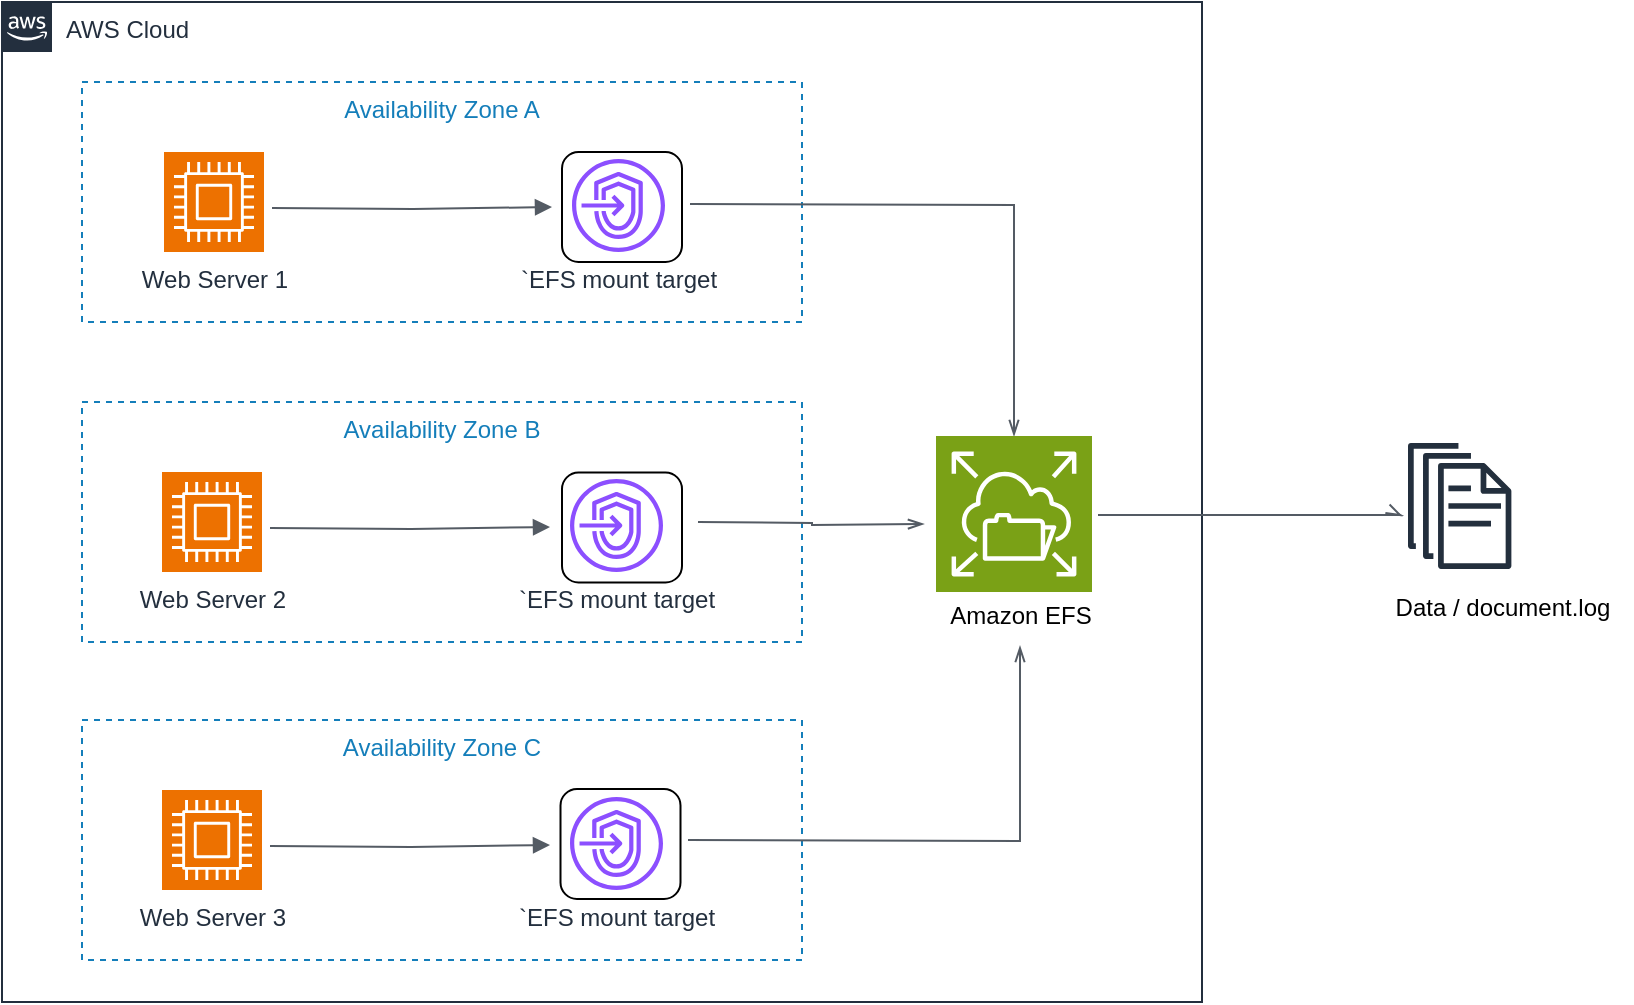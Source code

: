 <mxfile version="28.1.0">
  <diagram name="Page-1" id="k_kFskfEw7Nd8BAmwSeA">
    <mxGraphModel dx="1042" dy="1618" grid="1" gridSize="10" guides="1" tooltips="1" connect="1" arrows="1" fold="1" page="1" pageScale="1" pageWidth="850" pageHeight="1100" background="#ffffff" math="0" shadow="0">
      <root>
        <mxCell id="0" />
        <mxCell id="1" parent="0" />
        <mxCell id="9Ki3CJH-6ZAXd2fhacaG-21" value="" style="rounded=1;whiteSpace=wrap;html=1;" vertex="1" parent="1">
          <mxGeometry x="320" y="195.25" width="60" height="55" as="geometry" />
        </mxCell>
        <mxCell id="9Ki3CJH-6ZAXd2fhacaG-1" value="AWS Cloud" style="points=[[0,0],[0.25,0],[0.5,0],[0.75,0],[1,0],[1,0.25],[1,0.5],[1,0.75],[1,1],[0.75,1],[0.5,1],[0.25,1],[0,1],[0,0.75],[0,0.5],[0,0.25]];outlineConnect=0;gradientColor=none;html=1;whiteSpace=wrap;fontSize=12;fontStyle=0;container=1;pointerEvents=0;collapsible=0;recursiveResize=0;shape=mxgraph.aws4.group;grIcon=mxgraph.aws4.group_aws_cloud_alt;strokeColor=#232F3E;fillColor=none;verticalAlign=top;align=left;spacingLeft=30;fontColor=#232F3E;dashed=0;" vertex="1" parent="1">
          <mxGeometry x="40" y="-40" width="600" height="500" as="geometry" />
        </mxCell>
        <mxCell id="9Ki3CJH-6ZAXd2fhacaG-3" value="Availability Zone A" style="fillColor=none;strokeColor=#147EBA;dashed=1;verticalAlign=top;fontStyle=0;fontColor=#147EBA;whiteSpace=wrap;html=1;" vertex="1" parent="9Ki3CJH-6ZAXd2fhacaG-1">
          <mxGeometry x="40" y="40" width="360" height="120" as="geometry" />
        </mxCell>
        <mxCell id="9Ki3CJH-6ZAXd2fhacaG-7" value="Web Server 1" style="sketch=0;points=[[0,0,0],[0.25,0,0],[0.5,0,0],[0.75,0,0],[1,0,0],[0,1,0],[0.25,1,0],[0.5,1,0],[0.75,1,0],[1,1,0],[0,0.25,0],[0,0.5,0],[0,0.75,0],[1,0.25,0],[1,0.5,0],[1,0.75,0]];outlineConnect=0;fontColor=#232F3E;fillColor=#ED7100;strokeColor=#ffffff;dashed=0;verticalLabelPosition=bottom;verticalAlign=top;align=center;html=1;fontSize=12;fontStyle=0;aspect=fixed;shape=mxgraph.aws4.resourceIcon;resIcon=mxgraph.aws4.compute;" vertex="1" parent="9Ki3CJH-6ZAXd2fhacaG-1">
          <mxGeometry x="81" y="75" width="50" height="50" as="geometry" />
        </mxCell>
        <mxCell id="9Ki3CJH-6ZAXd2fhacaG-10" value="" style="rounded=1;whiteSpace=wrap;html=1;" vertex="1" parent="9Ki3CJH-6ZAXd2fhacaG-1">
          <mxGeometry x="280" y="75" width="60" height="55" as="geometry" />
        </mxCell>
        <mxCell id="9Ki3CJH-6ZAXd2fhacaG-9" value="`EFS mount target" style="sketch=0;outlineConnect=0;fontColor=#232F3E;gradientColor=none;fillColor=#8C4FFF;strokeColor=none;dashed=0;verticalLabelPosition=bottom;verticalAlign=top;align=center;html=1;fontSize=12;fontStyle=0;aspect=fixed;pointerEvents=1;shape=mxgraph.aws4.endpoints;" vertex="1" parent="9Ki3CJH-6ZAXd2fhacaG-1">
          <mxGeometry x="285" y="78.5" width="46.5" height="46.5" as="geometry" />
        </mxCell>
        <mxCell id="9Ki3CJH-6ZAXd2fhacaG-12" value="" style="edgeStyle=orthogonalEdgeStyle;html=1;endArrow=block;elbow=vertical;startArrow=none;endFill=1;strokeColor=#545B64;rounded=0;entryX=0;entryY=0.5;entryDx=0;entryDy=0;" edge="1" parent="9Ki3CJH-6ZAXd2fhacaG-1">
          <mxGeometry width="100" relative="1" as="geometry">
            <mxPoint x="135" y="103" as="sourcePoint" />
            <mxPoint x="275" y="102.5" as="targetPoint" />
          </mxGeometry>
        </mxCell>
        <mxCell id="9Ki3CJH-6ZAXd2fhacaG-27" value="" style="edgeStyle=orthogonalEdgeStyle;html=1;endArrow=openThin;elbow=vertical;startArrow=none;endFill=0;strokeColor=#545B64;rounded=0;" edge="1" parent="9Ki3CJH-6ZAXd2fhacaG-1" target="9Ki3CJH-6ZAXd2fhacaG-8">
          <mxGeometry width="100" relative="1" as="geometry">
            <mxPoint x="344" y="101" as="sourcePoint" />
            <mxPoint x="444" y="101" as="targetPoint" />
          </mxGeometry>
        </mxCell>
        <mxCell id="9Ki3CJH-6ZAXd2fhacaG-5" value="Availability Zone B" style="fillColor=none;strokeColor=#147EBA;dashed=1;verticalAlign=top;fontStyle=0;fontColor=#147EBA;whiteSpace=wrap;html=1;" vertex="1" parent="1">
          <mxGeometry x="80" y="160" width="360" height="120" as="geometry" />
        </mxCell>
        <mxCell id="9Ki3CJH-6ZAXd2fhacaG-6" value="Availability Zone C" style="fillColor=none;strokeColor=#147EBA;dashed=1;verticalAlign=top;fontStyle=0;fontColor=#147EBA;whiteSpace=wrap;html=1;" vertex="1" parent="1">
          <mxGeometry x="80" y="319" width="360" height="120" as="geometry" />
        </mxCell>
        <mxCell id="9Ki3CJH-6ZAXd2fhacaG-8" value="" style="sketch=0;points=[[0,0,0],[0.25,0,0],[0.5,0,0],[0.75,0,0],[1,0,0],[0,1,0],[0.25,1,0],[0.5,1,0],[0.75,1,0],[1,1,0],[0,0.25,0],[0,0.5,0],[0,0.75,0],[1,0.25,0],[1,0.5,0],[1,0.75,0]];outlineConnect=0;fontColor=#232F3E;fillColor=#7AA116;strokeColor=#ffffff;dashed=0;verticalLabelPosition=bottom;verticalAlign=top;align=center;html=1;fontSize=12;fontStyle=0;aspect=fixed;shape=mxgraph.aws4.resourceIcon;resIcon=mxgraph.aws4.elastic_file_system;" vertex="1" parent="1">
          <mxGeometry x="507" y="177" width="78" height="78" as="geometry" />
        </mxCell>
        <mxCell id="9Ki3CJH-6ZAXd2fhacaG-17" value="Amazon EFS" style="text;html=1;align=center;verticalAlign=middle;resizable=0;points=[];autosize=1;strokeColor=none;fillColor=none;" vertex="1" parent="1">
          <mxGeometry x="504" y="252" width="90" height="30" as="geometry" />
        </mxCell>
        <mxCell id="9Ki3CJH-6ZAXd2fhacaG-18" value="Web Server 2" style="sketch=0;points=[[0,0,0],[0.25,0,0],[0.5,0,0],[0.75,0,0],[1,0,0],[0,1,0],[0.25,1,0],[0.5,1,0],[0.75,1,0],[1,1,0],[0,0.25,0],[0,0.5,0],[0,0.75,0],[1,0.25,0],[1,0.5,0],[1,0.75,0]];outlineConnect=0;fontColor=#232F3E;fillColor=#ED7100;strokeColor=#ffffff;dashed=0;verticalLabelPosition=bottom;verticalAlign=top;align=center;html=1;fontSize=12;fontStyle=0;aspect=fixed;shape=mxgraph.aws4.resourceIcon;resIcon=mxgraph.aws4.compute;" vertex="1" parent="1">
          <mxGeometry x="120" y="195" width="50" height="50" as="geometry" />
        </mxCell>
        <mxCell id="9Ki3CJH-6ZAXd2fhacaG-19" value="`EFS mount target" style="sketch=0;outlineConnect=0;fontColor=#232F3E;gradientColor=none;fillColor=#8C4FFF;strokeColor=none;dashed=0;verticalLabelPosition=bottom;verticalAlign=top;align=center;html=1;fontSize=12;fontStyle=0;aspect=fixed;pointerEvents=1;shape=mxgraph.aws4.endpoints;" vertex="1" parent="1">
          <mxGeometry x="324" y="198.5" width="46.5" height="46.5" as="geometry" />
        </mxCell>
        <mxCell id="9Ki3CJH-6ZAXd2fhacaG-20" value="" style="edgeStyle=orthogonalEdgeStyle;html=1;endArrow=block;elbow=vertical;startArrow=none;endFill=1;strokeColor=#545B64;rounded=0;entryX=0;entryY=0.5;entryDx=0;entryDy=0;" edge="1" parent="1">
          <mxGeometry width="100" relative="1" as="geometry">
            <mxPoint x="174" y="223" as="sourcePoint" />
            <mxPoint x="314" y="222.5" as="targetPoint" />
          </mxGeometry>
        </mxCell>
        <mxCell id="9Ki3CJH-6ZAXd2fhacaG-22" value="Web Server 3" style="sketch=0;points=[[0,0,0],[0.25,0,0],[0.5,0,0],[0.75,0,0],[1,0,0],[0,1,0],[0.25,1,0],[0.5,1,0],[0.75,1,0],[1,1,0],[0,0.25,0],[0,0.5,0],[0,0.75,0],[1,0.25,0],[1,0.5,0],[1,0.75,0]];outlineConnect=0;fontColor=#232F3E;fillColor=#ED7100;strokeColor=#ffffff;dashed=0;verticalLabelPosition=bottom;verticalAlign=top;align=center;html=1;fontSize=12;fontStyle=0;aspect=fixed;shape=mxgraph.aws4.resourceIcon;resIcon=mxgraph.aws4.compute;" vertex="1" parent="1">
          <mxGeometry x="120" y="354" width="50" height="50" as="geometry" />
        </mxCell>
        <mxCell id="9Ki3CJH-6ZAXd2fhacaG-25" value="" style="rounded=1;whiteSpace=wrap;html=1;" vertex="1" parent="1">
          <mxGeometry x="319.25" y="353.5" width="60" height="55" as="geometry" />
        </mxCell>
        <mxCell id="9Ki3CJH-6ZAXd2fhacaG-23" value="`EFS mount target" style="sketch=0;outlineConnect=0;fontColor=#232F3E;gradientColor=none;fillColor=#8C4FFF;strokeColor=none;dashed=0;verticalLabelPosition=bottom;verticalAlign=top;align=center;html=1;fontSize=12;fontStyle=0;aspect=fixed;pointerEvents=1;shape=mxgraph.aws4.endpoints;" vertex="1" parent="1">
          <mxGeometry x="324" y="357.5" width="46.5" height="46.5" as="geometry" />
        </mxCell>
        <mxCell id="9Ki3CJH-6ZAXd2fhacaG-24" value="" style="edgeStyle=orthogonalEdgeStyle;html=1;endArrow=block;elbow=vertical;startArrow=none;endFill=1;strokeColor=#545B64;rounded=0;entryX=0;entryY=0.5;entryDx=0;entryDy=0;" edge="1" parent="1">
          <mxGeometry width="100" relative="1" as="geometry">
            <mxPoint x="174" y="382" as="sourcePoint" />
            <mxPoint x="314" y="381.5" as="targetPoint" />
          </mxGeometry>
        </mxCell>
        <mxCell id="9Ki3CJH-6ZAXd2fhacaG-29" value="" style="edgeStyle=orthogonalEdgeStyle;html=1;endArrow=openThin;elbow=vertical;startArrow=none;endFill=0;strokeColor=#545B64;rounded=0;" edge="1" parent="1">
          <mxGeometry width="100" relative="1" as="geometry">
            <mxPoint x="388" y="220" as="sourcePoint" />
            <mxPoint x="501" y="221" as="targetPoint" />
          </mxGeometry>
        </mxCell>
        <mxCell id="9Ki3CJH-6ZAXd2fhacaG-31" value="" style="edgeStyle=orthogonalEdgeStyle;html=1;endArrow=openThin;elbow=vertical;startArrow=none;endFill=0;strokeColor=#545B64;rounded=0;" edge="1" parent="1" target="9Ki3CJH-6ZAXd2fhacaG-17">
          <mxGeometry width="100" relative="1" as="geometry">
            <mxPoint x="383" y="379" as="sourcePoint" />
            <mxPoint x="483" y="379" as="targetPoint" />
          </mxGeometry>
        </mxCell>
        <mxCell id="9Ki3CJH-6ZAXd2fhacaG-32" value="" style="sketch=0;outlineConnect=0;fontColor=#232F3E;gradientColor=none;fillColor=#232F3D;strokeColor=none;dashed=0;verticalLabelPosition=bottom;verticalAlign=top;align=center;html=1;fontSize=12;fontStyle=0;aspect=fixed;pointerEvents=1;shape=mxgraph.aws4.documents;" vertex="1" parent="1">
          <mxGeometry x="743" y="180.5" width="51.69" height="63" as="geometry" />
        </mxCell>
        <mxCell id="9Ki3CJH-6ZAXd2fhacaG-33" value="" style="edgeStyle=orthogonalEdgeStyle;html=1;endArrow=openThin;elbow=vertical;startArrow=none;endFill=0;strokeColor=#545B64;rounded=0;verticalAlign=middle;horizontal=1;" edge="1" parent="1">
          <mxGeometry width="100" relative="1" as="geometry">
            <mxPoint x="588" y="216.5" as="sourcePoint" />
            <mxPoint x="740" y="217" as="targetPoint" />
            <Array as="points">
              <mxPoint x="739" y="217" />
            </Array>
          </mxGeometry>
        </mxCell>
        <mxCell id="9Ki3CJH-6ZAXd2fhacaG-34" value="Data / document.log" style="text;html=1;align=center;verticalAlign=middle;resizable=0;points=[];autosize=1;strokeColor=none;fillColor=none;" vertex="1" parent="1">
          <mxGeometry x="725" y="248" width="130" height="30" as="geometry" />
        </mxCell>
      </root>
    </mxGraphModel>
  </diagram>
</mxfile>
